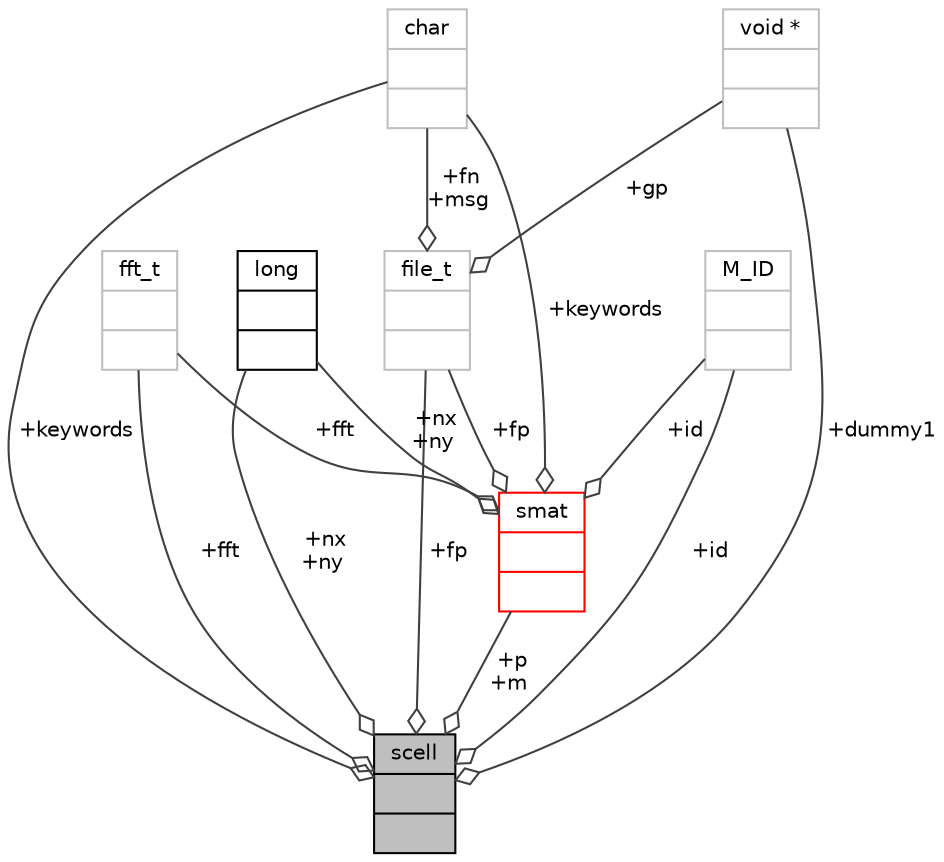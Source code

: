 digraph "scell"
{
 // INTERACTIVE_SVG=YES
  bgcolor="transparent";
  edge [fontname="Helvetica",fontsize="10",labelfontname="Helvetica",labelfontsize="10"];
  node [fontname="Helvetica",fontsize="10",shape=record];
  Node202 [label="{scell\n||}",height=0.2,width=0.4,color="black", fillcolor="grey75", style="filled", fontcolor="black"];
  Node203 -> Node202 [color="grey25",fontsize="10",style="solid",label=" +fp" ,arrowhead="odiamond",fontname="Helvetica"];
  Node203 [label="{file_t\n||}",height=0.2,width=0.4,color="grey75"];
  Node204 -> Node203 [color="grey25",fontsize="10",style="solid",label=" +fn\n+msg" ,arrowhead="odiamond",fontname="Helvetica"];
  Node204 [label="{char\n||}",height=0.2,width=0.4,color="grey75"];
  Node206 -> Node203 [color="grey25",fontsize="10",style="solid",label=" +gp" ,arrowhead="odiamond",fontname="Helvetica"];
  Node206 [label="{void *\n||}",height=0.2,width=0.4,color="grey75"];
  Node207 -> Node202 [color="grey25",fontsize="10",style="solid",label=" +fft" ,arrowhead="odiamond",fontname="Helvetica"];
  Node207 [label="{fft_t\n||}",height=0.2,width=0.4,color="grey75"];
  Node204 -> Node202 [color="grey25",fontsize="10",style="solid",label=" +keywords" ,arrowhead="odiamond",fontname="Helvetica"];
  Node210 -> Node202 [color="grey25",fontsize="10",style="solid",label=" +nx\n+ny" ,arrowhead="odiamond",fontname="Helvetica"];
  Node210 [label="{long\n||}",height=0.2,width=0.4,color="black",URL="$classlong.html"];
  Node211 -> Node202 [color="grey25",fontsize="10",style="solid",label=" +p\n+m" ,arrowhead="odiamond",fontname="Helvetica"];
  Node211 [label="{smat\n||}",height=0.2,width=0.4,color="red",URL="$type_8h.html#structsmat"];
  Node203 -> Node211 [color="grey25",fontsize="10",style="solid",label=" +fp" ,arrowhead="odiamond",fontname="Helvetica"];
  Node207 -> Node211 [color="grey25",fontsize="10",style="solid",label=" +fft" ,arrowhead="odiamond",fontname="Helvetica"];
  Node204 -> Node211 [color="grey25",fontsize="10",style="solid",label=" +keywords" ,arrowhead="odiamond",fontname="Helvetica"];
  Node210 -> Node211 [color="grey25",fontsize="10",style="solid",label=" +nx\n+ny" ,arrowhead="odiamond",fontname="Helvetica"];
  Node215 -> Node211 [color="grey25",fontsize="10",style="solid",label=" +id" ,arrowhead="odiamond",fontname="Helvetica"];
  Node215 [label="{M_ID\n||}",height=0.2,width=0.4,color="grey75"];
  Node215 -> Node202 [color="grey25",fontsize="10",style="solid",label=" +id" ,arrowhead="odiamond",fontname="Helvetica"];
  Node206 -> Node202 [color="grey25",fontsize="10",style="solid",label=" +dummy1" ,arrowhead="odiamond",fontname="Helvetica"];
}

